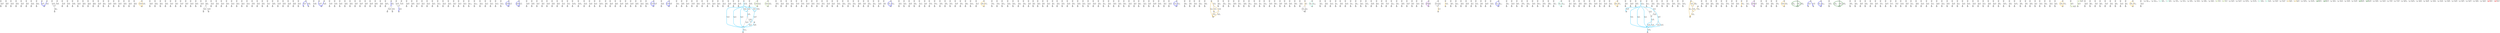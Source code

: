 digraph {
nodesep = 0.5;
node [shape = circle, label = "", height = 0.3];
"0" [style = "filled", fillcolor = "grey"];
"1" [style = "filled", fillcolor = "grey"];
"2" [style = "filled", fillcolor = "grey"];
"3" [style = "filled", fillcolor = "grey"];
"4" [style = "filled", fillcolor = "grey"];
"5" [style = "filled", fillcolor = "grey"];
"6" [style = "filled", fillcolor = "grey"];
"7" [style = "filled", fillcolor = "grey"];
"8" [style = "filled", fillcolor = "grey"];
"9" [style = "filled", fillcolor = "grey"];
"10" [style = "filled", fillcolor = "grey"];
"11" [style = "filled", fillcolor = "grey"];
"12" [style = "filled", fillcolor = "grey"];
"13" [style = "filled", fillcolor = "grey"];
"14" [style = "filled", fillcolor = "grey"];
"15" [style = "filled", fillcolor = "grey"];
"16" [style = "filled", fillcolor = "grey"];
"17" [style = "filled", fillcolor = "grey"];
"18" [style = "filled", fillcolor = "grey"];
"19" [style = "filled", fillcolor = "grey"];
"20" [style = "filled", fillcolor = "grey"];
"21" [style = "filled", fillcolor = "grey"];
"22" [style = "filled", fillcolor = "grey"];
"23" [style = "filled", fillcolor = "grey"];
"24" [style = "filled", fillcolor = "grey"];
"25" [style = "filled", fillcolor = "grey"];
"26" [style = "filled", fillcolor = "grey"];
"27" [style = "filled", fillcolor = "grey"];
"28" [style = "filled", fillcolor = "grey"];
"29" [style = "filled", fillcolor = "grey"];
"30" [style = "filled", fillcolor = "grey"];
"31" [style = "filled", fillcolor = "grey"];
"32" [style = "filled", fillcolor = "grey"];
"33" [style = "filled", fillcolor = "grey"];
"34" [style = "filled", fillcolor = "grey"];
"35" [style = "filled", fillcolor = "grey"];
"36" [style = "filled", fillcolor = "grey"];
"37" [style = "filled", fillcolor = "grey"];
"38" [style = "filled", fillcolor = "grey"];
"39" [style = "filled", fillcolor = "grey"];
"40" [style = "filled", fillcolor = "grey"];
"41" [style = "filled", fillcolor = "grey"];
"42" [style = "filled", fillcolor = "grey"];
"43" [style = "filled", fillcolor = "grey"];
"44" [style = "filled", fillcolor = "grey"];
"45" [style = "filled", fillcolor = "grey"];
"46" [style = "filled", fillcolor = "grey"];
"47" [style = "filled", fillcolor = "grey"];
"48" [style = "filled", fillcolor = "grey"];
"49" [style = "filled", fillcolor = "grey"];
"50" [style = "filled", fillcolor = "grey"];
"51" [style = "filled", fillcolor = "grey"];
"52" [style = "filled", fillcolor = "grey"];
"53" [style = "filled", fillcolor = "grey"];
"54" [style = "filled", fillcolor = "grey"];
"55" [style = "filled", fillcolor = "grey"];
"56" [style = "filled", fillcolor = "grey"];
"57" [style = "filled", fillcolor = "grey"];
"58" [style = "filled", fillcolor = "grey"];
"59" [style = "filled", fillcolor = "grey"];
"60" [style = "filled", fillcolor = "grey"];
"61" [style = "filled", fillcolor = "grey"];
"62" [style = "filled", fillcolor = "grey"];
"63" [style = "filled", fillcolor = "grey"];
"64" [style = "filled", fillcolor = "grey"];
"65" [style = "filled", fillcolor = "grey"];
"66" [style = "filled", fillcolor = "grey"];
"67" [style = "filled", fillcolor = "grey"];
"68" [style = "filled", fillcolor = "grey"];
"69" [style = "filled", fillcolor = "grey"];
"70" [style = "filled", fillcolor = "grey"];
"71" [style = "filled", fillcolor = "grey"];
"72" [style = "filled", fillcolor = "grey"];
"73" [style = "filled", fillcolor = "grey"];
"74" [style = "filled", fillcolor = "grey"];
"75" [style = "filled", fillcolor = "grey"];
"76" [style = "filled", fillcolor = "grey"];
"77" [style = "filled", fillcolor = "grey"];
"78" [style = "filled", fillcolor = "grey"];
"79" [style = "filled", fillcolor = "grey"];
"80" [style = "filled", fillcolor = "grey"];
"81" [style = "filled", fillcolor = "grey"];
"82" [style = "filled", fillcolor = "grey"];
"83" [style = "filled", fillcolor = "grey"];
"84" [style = "filled", fillcolor = "grey"];
"85" [style = "filled", fillcolor = "grey"];
"86" [style = "filled", fillcolor = "grey"];
"87" [style = "filled", fillcolor = "grey"];
"88" [style = "filled", fillcolor = "grey"];
"89" [style = "filled", fillcolor = "grey"];
"90" [style = "filled", fillcolor = "grey"];
"91" [style = "filled", fillcolor = "grey"];
"92" [style = "filled", fillcolor = "grey"];
"93" [style = "filled", fillcolor = "grey"];
"94" [style = "filled", fillcolor = "grey"];
"95" [style = "filled", fillcolor = "grey"];
"96" [style = "filled", fillcolor = "grey"];
"97" [style = "filled", fillcolor = "grey"];
"98" [style = "filled", fillcolor = "grey"];
"99" [style = "filled", fillcolor = "grey"];
"100" [style = "filled", fillcolor = "grey"];
"101" [style = "filled", fillcolor = "grey"];
"102" [style = "filled", fillcolor = "grey"];
"103" [style = "filled", fillcolor = "grey"];
"104" [style = "filled", fillcolor = "grey"];
"105" [style = "filled", fillcolor = "grey"];
"106" [style = "filled", fillcolor = "grey"];
"107" [style = "filled", fillcolor = "grey"];
"108" [style = "filled", fillcolor = "grey"];
"109" [style = "filled", fillcolor = "grey"];
"110" [style = "filled", fillcolor = "grey"];
"111" [style = "filled", fillcolor = "grey"];
"112" [style = "filled", fillcolor = "grey"];
"113" [style = "filled", fillcolor = "grey"];
"114" [style = "filled", fillcolor = "grey"];
"115" [style = "filled", fillcolor = "grey"];
"116" [style = "filled", fillcolor = "grey"];
"117" [style = "filled", fillcolor = "grey"];
"118" [style = "filled", fillcolor = "grey"];
"119" [style = "filled", fillcolor = "grey"];
"120" [style = "filled", fillcolor = "grey"];
"121" [style = "filled", fillcolor = "grey"];
"122" [style = "filled", fillcolor = "grey"];
"123" [style = "filled", fillcolor = "grey"];
"124" [style = "filled", fillcolor = "grey"];
"125" [style = "filled", fillcolor = "grey"];
"126" [style = "filled", fillcolor = "grey"];
"127" [style = "filled", fillcolor = "grey"];
"128" [style = "filled", fillcolor = "grey"];
"129" [style = "filled", fillcolor = "grey"];
"130" [style = "filled", fillcolor = "grey"];
"131" [style = "filled", fillcolor = "grey"];
"132" [style = "filled", fillcolor = "grey"];
"133" [style = "filled", fillcolor = "grey"];
"134" [style = "filled", fillcolor = "grey"];
"135" [style = "filled", fillcolor = "grey"];
"136" [style = "filled", fillcolor = "grey"];
"137" [style = "filled", fillcolor = "grey"];
"138" [style = "filled", fillcolor = "grey"];
"139" [style = "filled", fillcolor = "grey"];
"140" [style = "filled", fillcolor = "grey"];
"141" [style = "filled", fillcolor = "grey"];
"142" [style = "filled", fillcolor = "grey"];
"143" [style = "filled", fillcolor = "grey"];
"144" [style = "filled", fillcolor = "grey"];
"145" [style = "filled", fillcolor = "grey"];
"146" [style = "filled", fillcolor = "grey"];
"147" [style = "filled", fillcolor = "grey"];
"148" [style = "filled", fillcolor = "grey"];
"149" [style = "filled", fillcolor = "grey"];
"150" [style = "filled", fillcolor = "grey"];
"151" [style = "filled", fillcolor = "grey"];
"152" [style = "filled", fillcolor = "grey"];
"153" [style = "filled", fillcolor = "grey"];
"154" [style = "filled", fillcolor = "grey"];
"155" [style = "filled", fillcolor = "grey"];
"156" [style = "filled", fillcolor = "grey"];
"157" [style = "filled", fillcolor = "grey"];
"158" [style = "filled", fillcolor = "grey"];
"159" [style = "filled", fillcolor = "grey"];
"160" [style = "filled", fillcolor = "grey"];
"161" [style = "filled", fillcolor = "grey"];
"162" [style = "filled", fillcolor = "grey"];
"163" [style = "filled", fillcolor = "grey"];
"164" [style = "filled", fillcolor = "grey"];
"165" [style = "filled", fillcolor = "grey"];
"166" [style = "filled", fillcolor = "grey"];
"167" [style = "filled", fillcolor = "grey"];
"168" [style = "filled", fillcolor = "grey"];
"169" [style = "filled", fillcolor = "grey"];
"170" [style = "filled", fillcolor = "grey"];
"171" [style = "filled", fillcolor = "grey"];
"172" [style = "filled", fillcolor = "grey"];
"173" [style = "filled", fillcolor = "grey"];
"174" [style = "filled", fillcolor = "grey"];
"175" [style = "filled", fillcolor = "grey"];
"176" [style = "filled", fillcolor = "grey"];
"177" [style = "filled", fillcolor = "grey"];
"178" [style = "filled", fillcolor = "grey"];
"179" [style = "filled", fillcolor = "grey"];
"180" [style = "filled", fillcolor = "grey"];
"181" [style = "filled", fillcolor = "grey"];
"182" [style = "filled", fillcolor = "grey"];
"183" [style = "filled", fillcolor = "grey"];
"184" [style = "filled", fillcolor = "grey"];
"185" [style = "filled", fillcolor = "grey"];
"186" [style = "filled", fillcolor = "grey"];
"187" [style = "filled", fillcolor = "grey"];
"188" [style = "filled", fillcolor = "grey"];
"189" [style = "filled", fillcolor = "grey"];
"190" [style = "filled", fillcolor = "grey"];
"191" [style = "filled", fillcolor = "grey"];
"192" [style = "filled", fillcolor = "grey"];
"193" [style = "filled", fillcolor = "grey"];
"194" [style = "filled", fillcolor = "grey"];
"195" [style = "filled", fillcolor = "grey"];
"196" [style = "filled", fillcolor = "grey"];
"197" [style = "filled", fillcolor = "grey"];
"198" [style = "filled", fillcolor = "grey"];
"199" [style = "filled", fillcolor = "grey"];
"200" [style = "filled", fillcolor = "grey"];
"201" [style = "filled", fillcolor = "grey"];
"202" [style = "filled", fillcolor = "grey"];
"203" [style = "filled", fillcolor = "grey"];
"204" [style = "filled", fillcolor = "grey"];
"205" [style = "filled", fillcolor = "grey"];
"206" [style = "filled", fillcolor = "grey"];
"207" [style = "filled", fillcolor = "grey"];
"208" [style = "filled", fillcolor = "grey"];
"209" [style = "filled", fillcolor = "grey"];
"210" [style = "filled", fillcolor = "grey"];
"211" [style = "filled", fillcolor = "grey"];
"212" [style = "filled", fillcolor = "grey"];
"213" [style = "filled", fillcolor = "grey"];
"214" [style = "filled", fillcolor = "grey"];
"215" [style = "filled", fillcolor = "grey"];
"216" [style = "filled", fillcolor = "grey"];
"217" [style = "filled", fillcolor = "grey"];
"218" [style = "filled", fillcolor = "grey"];
"219" [style = "filled", fillcolor = "grey"];
"220" [style = "filled", fillcolor = "grey"];
"221" [style = "filled", fillcolor = "grey"];
"222" [style = "filled", fillcolor = "grey"];
"223" [style = "filled", fillcolor = "grey"];
"224" [style = "filled", fillcolor = "grey"];
"225" [style = "filled", fillcolor = "grey"];
"226" [style = "filled", fillcolor = "grey"];
"227" [style = "filled", fillcolor = "grey"];
"228" [style = "filled", fillcolor = "grey"];
"229" [style = "filled", fillcolor = "grey"];
"230" [style = "filled", fillcolor = "grey"];
"231" [style = "filled", fillcolor = "grey"];
"232" [style = "filled", fillcolor = "grey"];
"233" [style = "filled", fillcolor = "grey"];
"234" [style = "filled", fillcolor = "grey"];
"235" [style = "filled", fillcolor = "grey"];
"236" [style = "filled", fillcolor = "grey"];
"237" [style = "filled", fillcolor = "grey"];
"238" [style = "filled", fillcolor = "grey"];
"239" [style = "filled", fillcolor = "grey"];
"240" [style = "filled", fillcolor = "grey"];
"241" [style = "filled", fillcolor = "grey"];
"242" [style = "filled", fillcolor = "grey"];
"243" [style = "filled", fillcolor = "grey"];
"244" [style = "filled", fillcolor = "grey"];
"245" [style = "filled", fillcolor = "grey"];
"246" [style = "filled", fillcolor = "grey"];
"247" [style = "filled", fillcolor = "grey"];
"248" [style = "filled", fillcolor = "grey"];
"249" [style = "filled", fillcolor = "grey"];
"250" [style = "filled", fillcolor = "grey"];
"251" [style = "filled", fillcolor = "grey"];
"252" [style = "filled", fillcolor = "grey"];
"253" [style = "filled", fillcolor = "grey"];
"254" [style = "filled", fillcolor = "grey"];
"255" [style = "filled", fillcolor = "grey"];
"256" [style = "filled", fillcolor = "grey"];
"257" [style = "filled", fillcolor = "grey"];
"258" [style = "filled", fillcolor = "grey"];
"259" [style = "filled", fillcolor = "grey"];
"260" [style = "filled", fillcolor = "grey"];
"261" [style = "filled", fillcolor = "grey"];
"262" [style = "filled", fillcolor = "grey"];
"263" [style = "filled", fillcolor = "grey"];
"264" [style = "filled", fillcolor = "grey"];
"265" [style = "filled", fillcolor = "grey"];
"266" [style = "filled", fillcolor = "grey"];
"267" [style = "filled", fillcolor = "grey"];
"268" [style = "filled", fillcolor = "grey"];
"269" [style = "filled", fillcolor = "grey"];
"270" [style = "filled", fillcolor = "grey"];
"271" [style = "filled", fillcolor = "grey"];
"272" [style = "filled", fillcolor = "grey"];
"273" [style = "filled", fillcolor = "grey"];
"274" [style = "filled", fillcolor = "grey"];
"275" [style = "filled", fillcolor = "grey"];
"276" [style = "filled", fillcolor = "grey"];
"277" [style = "filled", fillcolor = "grey"];
"278" [style = "filled", fillcolor = "grey"];
"279" [style = "filled", fillcolor = "grey"];
"280" [style = "filled", fillcolor = "grey"];
"281" [style = "filled", fillcolor = "grey"];
"282" [style = "filled", fillcolor = "grey"];
"283" [style = "filled", fillcolor = "grey"];
"284" [style = "filled", fillcolor = "grey"];
"285" [style = "filled", fillcolor = "grey"];
"286" [style = "filled", fillcolor = "grey"];
"287" [style = "filled", fillcolor = "grey"];
"288" [style = "filled", fillcolor = "grey"];
"289" [style = "filled", fillcolor = "grey"];
"290" [style = "filled", fillcolor = "grey"];
"291" [style = "filled", fillcolor = "grey"];
"292" [style = "filled", fillcolor = "grey"];
"293" [style = "filled", fillcolor = "grey"];
"294" [style = "filled", fillcolor = "grey"];
"295" [style = "filled", fillcolor = "grey"];
"296" [style = "filled", fillcolor = "grey"];
"297" [style = "filled", fillcolor = "grey"];
"298" [style = "filled", fillcolor = "grey"];
"299" [style = "filled", fillcolor = "grey"];
"300" [style = "filled", fillcolor = "grey"];
"301" [style = "filled", fillcolor = "grey"];
"302" [style = "filled", fillcolor = "grey"];
"303" [style = "filled", fillcolor = "grey"];
"304" [style = "filled", fillcolor = "grey"];
"305" [style = "filled", fillcolor = "grey"];
"306" [style = "filled", fillcolor = "grey"];
"307" [style = "filled", fillcolor = "grey"];
"308" [style = "filled", fillcolor = "grey"];
"309" [style = "filled", fillcolor = "grey"];
"310" [style = "filled", fillcolor = "grey"];
"311" [style = "filled", fillcolor = "grey"];
"312" [style = "filled", fillcolor = "grey"];
"313" [style = "filled", fillcolor = "grey"];
"314" [style = "filled", fillcolor = "grey"];
"315" [style = "filled", fillcolor = "grey"];
"316" [style = "filled", fillcolor = "grey"];
"317" [style = "filled", fillcolor = "grey"];
"318" [style = "filled", fillcolor = "grey"];
"319" [style = "filled", fillcolor = "grey"];
"320" [style = "filled", fillcolor = "grey"];
"321" [style = "filled", fillcolor = "grey"];
"322" [style = "filled", fillcolor = "grey"];
"323" [style = "filled", fillcolor = "grey"];
"324" [style = "filled", fillcolor = "grey"];
"325" [style = "filled", fillcolor = "grey"];
"326" [style = "filled", fillcolor = "grey"];
"327" [style = "filled", fillcolor = "grey"];
"328" [style = "filled", fillcolor = "grey"];
"329" [style = "filled", fillcolor = "grey"];
"330" [style = "filled", fillcolor = "grey"];
"331" [style = "filled", fillcolor = "grey"];
"332" [style = "filled", fillcolor = "grey"];
"333" [style = "filled", fillcolor = "grey"];
"334" [style = "filled", fillcolor = "grey"];
"335" [style = "filled", fillcolor = "grey"];
"336" [style = "filled", fillcolor = "grey"];
"337" [style = "filled", fillcolor = "grey"];
"338" [style = "filled", fillcolor = "grey"];
"339" [style = "filled", fillcolor = "grey"];
"340" [style = "filled", fillcolor = "grey"];
"341" [style = "filled", fillcolor = "grey"];
"342" [style = "filled", fillcolor = "grey"];
"343" [style = "filled", fillcolor = "grey"];
"344" [style = "filled", fillcolor = "grey"];
"345" [style = "filled", fillcolor = "grey"];
"346" [style = "filled", fillcolor = "grey"];
"347" [style = "filled", fillcolor = "grey"];
"348" [style = "filled", fillcolor = "grey"];
"349" [style = "filled", fillcolor = "grey"];
"350" [style = "filled", fillcolor = "grey"];
"351" [style = "filled", fillcolor = "grey"];
"352" [style = "filled", fillcolor = "grey"];
"353" [style = "filled", fillcolor = "grey"];
"354" [style = "filled", fillcolor = "grey"];
"355" [style = "filled", fillcolor = "grey"];
"356" [style = "filled", fillcolor = "grey"];
"357" [style = "filled", fillcolor = "grey"];
"358" [style = "filled", fillcolor = "grey"];
"359" [style = "filled", fillcolor = "grey"];
"360" [style = "filled", fillcolor = "grey"];
"361" [style = "filled", fillcolor = "grey"];
"362" [style = "filled", fillcolor = "grey"];
"363" [style = "filled", fillcolor = "grey"];
"364" [style = "filled", fillcolor = "grey"];
"365" [style = "filled", fillcolor = "grey"];
"366" [style = "filled", fillcolor = "grey"];
"367" [style = "filled", fillcolor = "grey"];
"368" [style = "filled", fillcolor = "grey"];
"369" [style = "filled", fillcolor = "grey"];
"370" [style = "filled", fillcolor = "grey"];
"371" [style = "filled", fillcolor = "grey"];
"372" [style = "filled", fillcolor = "grey"];
"373" [style = "filled", fillcolor = "grey"];
"374" [style = "filled", fillcolor = "grey"];
"375" [style = "filled", fillcolor = "grey"];
"376" [style = "filled", fillcolor = "grey"];
"377" [style = "filled", fillcolor = "grey"];
"378" [style = "filled", fillcolor = "grey"];
"379" [style = "filled", fillcolor = "grey"];
"380" [style = "filled", fillcolor = "grey"];
"381" [style = "filled", fillcolor = "grey"];
"382" [style = "filled", fillcolor = "grey"];
"383" [style = "filled", fillcolor = "grey"];
"384" [style = "filled", fillcolor = "grey"];
"385" [style = "filled", fillcolor = "grey"];
"386" [style = "filled", fillcolor = "grey"];
"387" [style = "filled", fillcolor = "grey"];
"388" [style = "filled", fillcolor = "grey"];
"389" [style = "filled", fillcolor = "grey"];
"390" [style = "filled", fillcolor = "grey"];
"391" [style = "filled", fillcolor = "grey"];
"392" [style = "filled", fillcolor = "grey"];
"393" [style = "filled", fillcolor = "grey"];
"394" [style = "filled", fillcolor = "grey"];
"395" [style = "filled", fillcolor = "grey"];
"396" [style = "filled", fillcolor = "grey"];
"397" [style = "filled", fillcolor = "grey"];
"398" [style = "filled", fillcolor = "grey"];
"399" [style = "filled", fillcolor = "grey"];
"400" [style = "filled", fillcolor = "grey"];
"401" [style = "filled", fillcolor = "grey"];
"402" [style = "filled", fillcolor = "grey"];
"403" [style = "filled", fillcolor = "grey"];
"404" [style = "filled", fillcolor = "grey"];
"405" [style = "filled", fillcolor = "grey"];
"406" [style = "filled", fillcolor = "grey"];
"407" [style = "filled", fillcolor = "grey"];
"408" [style = "filled", fillcolor = "grey"];
"409" [style = "filled", fillcolor = "grey"];
"410" [style = "filled", fillcolor = "grey"];
"411" [style = "filled", fillcolor = "grey"];
"412" [style = "filled", fillcolor = "grey"];
"413" [style = "filled", fillcolor = "grey"];
"414" [style = "filled", fillcolor = "grey"];
"415" [style = "filled", fillcolor = "grey"];
"416" [style = "filled", fillcolor = "grey"];
"417" [style = "filled", fillcolor = "grey"];
"418" [style = "filled", fillcolor = "grey"];
"419" [style = "filled", fillcolor = "grey"];
"420" [style = "filled", fillcolor = "grey"];
"421" [style = "filled", fillcolor = "grey"];
"422" [style = "filled", fillcolor = "grey"];
"423" [style = "filled", fillcolor = "grey"];
"424" [style = "filled", fillcolor = "grey"];
"425" [style = "filled", fillcolor = "grey"];
"426" [style = "filled", fillcolor = "grey"];
"427" [style = "filled", fillcolor = "grey"];
"428" [style = "filled", fillcolor = "grey"];
"429" [style = "filled", fillcolor = "grey"];
"430" [style = "filled", fillcolor = "grey"];
"431" [style = "filled", fillcolor = "grey"];
"432" [style = "filled", fillcolor = "grey"];
"433" [style = "filled", fillcolor = "grey"];
"434" [style = "filled", fillcolor = "grey"];
"435" [style = "filled", fillcolor = "grey"];
"436" [style = "filled", fillcolor = "grey"];
"437" [style = "filled", fillcolor = "grey"];
"438" [style = "filled", fillcolor = "grey"];
"439" [style = "filled", fillcolor = "grey"];
"440" [style = "filled", fillcolor = "grey"];
"441" [style = "filled", fillcolor = "grey"];
"442" [style = "filled", fillcolor = "grey"];
"443" [style = "filled", fillcolor = "grey"];
"444" [style = "filled", fillcolor = "grey"];
"445" [style = "filled", fillcolor = "grey"];
"446" [style = "filled", fillcolor = "grey"];
"447" [style = "filled", fillcolor = "grey"];
"448" [style = "filled", fillcolor = "grey"];
"449" [style = "filled", fillcolor = "grey"];
"450" [style = "filled", fillcolor = "grey"];
"451" [style = "filled", fillcolor = "grey"];
"452" [style = "filled", fillcolor = "grey"];
"453" [style = "filled", fillcolor = "grey"];
"454" [style = "filled", fillcolor = "grey"];
"455" [style = "filled", fillcolor = "grey"];
"456" [style = "filled", fillcolor = "grey"];
"457" [style = "filled", fillcolor = "grey"];
"458" [style = "filled", fillcolor = "grey"];
"459" [style = "filled", fillcolor = "grey"];
"460" [style = "filled", fillcolor = "grey"];
"461" [style = "filled", fillcolor = "grey"];
"462" [style = "filled", fillcolor = "grey"];
"463" [style = "filled", fillcolor = "grey"];
"464" [style = "filled", fillcolor = "grey"];
"465" [style = "filled", fillcolor = "grey"];
"466" [style = "filled", fillcolor = "grey"];
"467" [style = "filled", fillcolor = "grey"];
"468" [style = "filled", fillcolor = "grey"];
"469" [style = "filled", fillcolor = "grey"];
"470" [style = "filled", fillcolor = "grey"];
"471" [style = "filled", fillcolor = "grey"];
"472" [style = "filled", fillcolor = "grey"];
"473" [style = "filled", fillcolor = "grey"];
"474" [style = "filled", fillcolor = "grey"];
"475" [style = "filled", fillcolor = "grey"];
"476" [style = "filled", fillcolor = "grey"];
"477" [style = "filled", fillcolor = "grey"];
"478" [style = "filled", fillcolor = "grey"];
"479" [style = "filled", fillcolor = "grey"];
"480" [style = "filled", fillcolor = "grey"];
"481" [style = "filled", fillcolor = "grey"];
"482" [style = "filled", fillcolor = "grey"];
"483" [style = "filled", fillcolor = "grey"];
"484" [style = "filled", fillcolor = "grey"];
"485" [style = "filled", fillcolor = "grey"];
"486" [style = "filled", fillcolor = "grey"];
"487" [style = "filled", fillcolor = "grey"];
"488" [style = "filled", fillcolor = "grey"];
"489" [style = "filled", fillcolor = "grey"];
"490" [style = "filled", fillcolor = "grey"];
"491" [style = "filled", fillcolor = "grey"];
"492" [style = "filled", fillcolor = "grey"];
"493" [style = "filled", fillcolor = "grey"];
"494" [style = "filled", fillcolor = "grey"];
"495" [style = "filled", fillcolor = "grey"];
"496" [style = "filled", fillcolor = "grey"];
"497" [style = "filled", fillcolor = "grey"];
"498" [style = "filled", fillcolor = "grey"];
"499" [style = "filled", fillcolor = "grey"];
"500" [style = "filled", fillcolor = "grey"];
"501" [style = "filled", fillcolor = "grey"];
"502" [style = "filled", fillcolor = "grey"];
"503" [style = "filled", fillcolor = "grey"];
"504" [style = "filled", fillcolor = "grey"];
"505" [style = "filled", fillcolor = "grey"];
"506" [style = "filled", fillcolor = "grey"];
"507" [style = "filled", fillcolor = "grey"];
"508" [style = "filled", fillcolor = "grey"];
"509" [style = "filled", fillcolor = "grey"];
"510" [style = "filled", fillcolor = "grey"];
"511" [style = "filled", fillcolor = "grey"];
"512" [style = "filled", fillcolor = "grey"];
"513" [style = "filled", fillcolor = "grey"];
"514" [style = "filled", fillcolor = "grey"];
"515" [style = "filled", fillcolor = "grey"];
"516" [style = "filled", fillcolor = "grey"];
"517" [style = "filled", fillcolor = "grey"];
"518" [style = "filled", fillcolor = "grey"];
"519" [style = "filled", fillcolor = "grey"];
"520" [style = "filled", fillcolor = "grey"];
"521" [style = "filled", fillcolor = "grey"];
"522" [style = "filled", fillcolor = "grey"];
"523" [style = "filled", fillcolor = "grey"];
"524" [style = "filled", fillcolor = "grey"];
"525" [style = "filled", fillcolor = "grey"];
"526" [style = "filled", fillcolor = "grey"];
"527" [style = "filled", fillcolor = "grey"];
"528" [style = "filled", fillcolor = "grey"];
"529" [style = "filled", fillcolor = "grey"];
"530" [style = "filled", fillcolor = "grey"];
"531" [style = "filled", fillcolor = "grey"];
"532" [style = "filled", fillcolor = "grey"];
"533" [style = "filled", fillcolor = "grey"];
"534" [style = "filled", fillcolor = "grey"];
"535" [style = "filled", fillcolor = "grey"];
"536" [style = "filled", fillcolor = "grey"];
"537" [style = "filled", fillcolor = "grey"];
"538" [style = "filled", fillcolor = "grey"];
"539" [style = "filled", fillcolor = "grey"];
"540" [style = "filled", fillcolor = "grey"];
"541" [style = "filled", fillcolor = "grey"];
"542" [style = "filled", fillcolor = "grey"];
"543" [style = "filled", fillcolor = "grey"];
"544" [style = "filled", fillcolor = "grey"];
"545" [style = "filled", fillcolor = "grey"];
"546" [style = "filled", fillcolor = "grey"];
"547" [style = "filled", fillcolor = "grey"];
"548" [style = "filled", fillcolor = "grey"];
"549" [style = "filled", fillcolor = "grey"];
"550" [style = "filled", fillcolor = "grey"];
"551" [style = "filled", fillcolor = "grey"];
"552" [style = "filled", fillcolor = "grey"];
"553" [style = "filled", fillcolor = "grey"];
"554" [style = "filled", fillcolor = "grey"];
"555" [style = "filled", fillcolor = "grey"];
"556" [style = "filled", fillcolor = "grey"];
"557" [style = "filled", fillcolor = "grey"];
"558" [style = "filled", fillcolor = "grey"];
"559" [style = "filled", fillcolor = "grey"];
"560" [style = "filled", fillcolor = "grey"];
"561" [style = "filled", fillcolor = "grey"];
"562" [style = "filled", fillcolor = "grey"];
"563" [style = "filled", fillcolor = "grey"];
"564" [style = "filled", fillcolor = "grey"];
"565" [style = "filled", fillcolor = "grey"];
"566" [style = "filled", fillcolor = "grey"];
"567" [style = "filled", fillcolor = "grey"];
"568" [style = "filled", fillcolor = "grey"];
"569" [style = "filled", fillcolor = "grey"];
"570" [style = "filled", fillcolor = "grey"];
"571" [style = "filled", fillcolor = "grey"];
"572" [style = "filled", fillcolor = "grey"];
"573" [style = "filled", fillcolor = "grey"];
"574" [style = "filled", fillcolor = "grey"];
"575" [style = "filled", fillcolor = "grey"];
"576" [style = "filled", fillcolor = "grey"];
"577" [style = "filled", fillcolor = "grey"];
"578" [style = "filled", fillcolor = "grey"];
"579" [style = "filled", fillcolor = "grey"];
"580" [style = "filled", fillcolor = "grey"];
"581" [style = "filled", fillcolor = "grey"];
"582" [style = "filled", fillcolor = "grey"];
"583" [style = "filled", fillcolor = "grey"];
"584" [style = "filled", fillcolor = "grey"];
"585" [style = "filled", fillcolor = "grey"];
"586" [style = "filled", fillcolor = "grey"];
"587" [style = "filled", fillcolor = "grey"];
"588" [style = "filled", fillcolor = "grey"];
"589" [style = "filled", fillcolor = "grey"];
"590" [style = "filled", fillcolor = "grey"];
"591" [style = "filled", fillcolor = "grey"];
"592" [style = "filled", fillcolor = "grey"];
"593" [style = "filled", fillcolor = "grey"];
"594" [style = "filled", fillcolor = "grey"];
"595" [style = "filled", fillcolor = "grey"];
"596" [style = "filled", fillcolor = "grey"];
"597" [style = "filled", fillcolor = "grey"];
"598" [style = "filled", fillcolor = "grey"];
"599" [style = "filled", fillcolor = "grey"];
"600" [style = "filled", fillcolor = "grey"];
"601" [style = "filled", fillcolor = "grey"];
"602" [style = "filled", fillcolor = "grey"];
"603" [style = "filled", fillcolor = "grey"];
"604" [style = "filled", fillcolor = "grey"];
"605" [style = "filled", fillcolor = "grey"];
"606" [style = "filled", fillcolor = "grey"];
"607" [style = "filled", fillcolor = "grey"];
"608" [style = "filled", fillcolor = "grey"];
"609" [style = "filled", fillcolor = "grey"];
"610" [style = "filled", fillcolor = "grey"];
"611" [style = "filled", fillcolor = "grey"];
"612" [style = "filled", fillcolor = "grey"];
"613" [style = "filled", fillcolor = "grey"];
"614" [style = "filled", fillcolor = "grey"];
"615" [style = "filled", fillcolor = "grey"];
"616" [style = "filled", fillcolor = "grey"];
"617" [style = "filled", fillcolor = "grey"];
"618" [style = "filled", fillcolor = "grey"];
"619" [style = "filled", fillcolor = "grey"];
"620" [style = "filled", fillcolor = "grey"];
"621" [style = "filled", fillcolor = "grey"];
"622" [style = "filled", fillcolor = "grey"];
"623" [style = "filled", fillcolor = "grey"];
"624" [style = "filled", fillcolor = "grey"];
"625" [style = "filled", fillcolor = "grey"];
"626" [style = "filled", fillcolor = "grey"];
"627" [style = "filled", fillcolor = "grey"];
"628" [style = "filled", fillcolor = "grey"];
"629" [style = "filled", fillcolor = "grey"];
"630" [style = "filled", fillcolor = "grey"];
"631" [style = "filled", fillcolor = "grey"];
"632" [style = "filled", fillcolor = "grey"];
"633" [style = "filled", fillcolor = "grey"];
"634" [style = "filled", fillcolor = "grey"];
"635" [style = "filled", fillcolor = "grey"];
"636" [style = "filled", fillcolor = "grey"];
"637" [style = "filled", fillcolor = "grey"];
"638" [style = "filled", fillcolor = "grey"];
"639" [style = "filled", fillcolor = "grey"];
"640" [style = "filled", fillcolor = "grey"];
"641" [style = "filled", fillcolor = "grey"];
"642" [style = "filled", fillcolor = "grey"];
"643" [style = "filled", fillcolor = "grey"];
"644" [style = "filled", fillcolor = "grey"];
"645" [style = "filled", fillcolor = "grey"];
"646" [style = "filled", fillcolor = "grey"];
"647" [style = "filled", fillcolor = "grey"];
"648" [style = "filled", fillcolor = "grey"];
"649" [style = "filled", fillcolor = "grey"];
"650" [style = "filled", fillcolor = "grey"];
"651" [style = "filled", fillcolor = "grey"];
"652" [style = "filled", fillcolor = "grey"];
"653" [style = "filled", fillcolor = "grey"];
"654" [style = "filled", fillcolor = "grey"];
"655" [style = "filled", fillcolor = "grey"];
"656" [style = "filled", fillcolor = "grey"];
"657" [style = "filled", fillcolor = "grey"];
"658" [style = "filled", fillcolor = "grey"];
"659" [style = "filled", fillcolor = "grey"];
"660" [style = "filled", fillcolor = "grey"];
"661" [style = "filled", fillcolor = "grey"];
"662" [style = "filled", fillcolor = "grey"];
"663" [style = "filled", fillcolor = "grey"];
"664" [style = "filled", fillcolor = "grey"];
"665" [style = "filled", fillcolor = "grey"];
"666" [style = "filled", fillcolor = "grey"];
"667" [style = "filled", fillcolor = "grey"];
"668" [style = "filled", fillcolor = "grey"];
"669" [style = "filled", fillcolor = "grey"];
"670" [style = "filled", fillcolor = "grey"];
"671" [style = "filled", fillcolor = "grey"];
"672" [style = "filled", fillcolor = "grey"];
"673" [style = "filled", fillcolor = "grey"];
"674" [style = "filled", fillcolor = "grey"];
"675" [style = "filled", fillcolor = "grey"];
"676" [style = "filled", fillcolor = "grey"];
"677" [style = "filled", fillcolor = "grey"];
"678" [style = "filled", fillcolor = "grey"];
"679" [style = "filled", fillcolor = "grey"];
"680" [style = "filled", fillcolor = "grey"];
"681" [style = "filled", fillcolor = "grey"];
"682" [style = "filled", fillcolor = "grey"];
"683" [style = "filled", fillcolor = "grey"];
"684" [style = "filled", fillcolor = "grey"];
"685" [style = "filled", fillcolor = "grey"];
"686" [style = "filled", fillcolor = "grey"];
"687" [style = "filled", fillcolor = "grey"];
"688" [style = "filled", fillcolor = "grey"];
"689" [style = "filled", fillcolor = "grey"];
"690" [style = "filled", fillcolor = "grey"];
"691" [style = "filled", fillcolor = "grey"];
"692" [style = "filled", fillcolor = "grey"];
"693" [style = "filled", fillcolor = "grey"];
"694" [style = "filled", fillcolor = "grey"];
"695" [style = "filled", fillcolor = "grey"];
"696" [style = "filled", fillcolor = "grey"];
"697" [style = "filled", fillcolor = "grey"];
"698" [style = "filled", fillcolor = "grey"];
"699" [style = "filled", fillcolor = "grey"];
"700" [style = "filled", fillcolor = "grey"];
"701" [style = "filled", fillcolor = "grey"];
"702" [style = "filled", fillcolor = "grey"];
"703" [style = "filled", fillcolor = "grey"];
"704" [style = "filled", fillcolor = "grey"];
"705" [style = "filled", fillcolor = "grey"];
"706" [style = "filled", fillcolor = "grey"];
"707" [style = "filled", fillcolor = "grey"];
"708" [style = "filled", fillcolor = "grey"];
"709" [style = "filled", fillcolor = "grey"];
"710" [style = "filled", fillcolor = "grey"];
"711" [style = "filled", fillcolor = "grey"];
"712" [style = "filled", fillcolor = "grey"];
"713" [style = "filled", fillcolor = "grey"];
"714" [style = "filled", fillcolor = "grey"];
"715" [style = "filled", fillcolor = "grey"];
"716" [style = "filled", fillcolor = "grey"];
"717" [style = "filled", fillcolor = "grey"];
"718" [style = "filled", fillcolor = "grey"];
"719" [style = "filled", fillcolor = "grey"];
"720" [style = "filled", fillcolor = "grey"];
"721" [style = "filled", fillcolor = "grey"];
"722" [style = "filled", fillcolor = "grey"];
"723" [style = "filled", fillcolor = "grey"];
"724" [style = "filled", fillcolor = "grey"];
"725" [style = "filled", fillcolor = "grey"];
"726" [style = "filled", fillcolor = "grey"];
"727" [style = "filled", fillcolor = "grey"];
"728" [style = "filled", fillcolor = "grey"];
"729" [style = "filled", fillcolor = "grey"];
"730" [style = "filled", fillcolor = "grey"];
"731" [style = "filled", fillcolor = "grey"];
"732" [style = "filled", fillcolor = "grey"];
"733" [style = "filled", fillcolor = "grey"];
"734" [style = "filled", fillcolor = "grey"];
"735" [style = "filled", fillcolor = "grey"];
"736" [style = "filled", fillcolor = "grey"];
"737" [style = "filled", fillcolor = "grey"];
"738" [style = "filled", fillcolor = "grey"];
"739" [style = "filled", fillcolor = "grey"];
"740" [style = "filled", fillcolor = "grey"];
"741" [style = "filled", fillcolor = "grey"];
"742" [style = "filled", fillcolor = "grey"];
"743" [style = "filled", fillcolor = "grey"];
"744" [style = "filled", fillcolor = "grey"];
"745" [style = "filled", fillcolor = "grey"];
"746" [style = "filled", fillcolor = "grey"];
"747" [style = "filled", fillcolor = "grey"];
"748" [style = "filled", fillcolor = "grey"];
"749" [style = "filled", fillcolor = "grey"];
"750" [style = "filled", fillcolor = "grey"];
"751" [style = "filled", fillcolor = "grey"];
"752" [style = "filled", fillcolor = "grey"];
"753" [style = "filled", fillcolor = "grey"];
"754" [style = "filled", fillcolor = "grey"];
"755" [style = "filled", fillcolor = "grey"];
"756" [style = "filled", fillcolor = "grey"];
"757" [style = "filled", fillcolor = "grey"];
"758" [style = "filled", fillcolor = "grey"];
"759" [style = "filled", fillcolor = "grey"];
"760" [style = "filled", fillcolor = "grey"];
"761" [style = "filled", fillcolor = "grey"];
"762" [style = "filled", fillcolor = "grey"];
"763" [style = "filled", fillcolor = "grey"];
"764" [style = "filled", fillcolor = "grey"];
"765" [style = "filled", fillcolor = "grey"];
"766" [style = "filled", fillcolor = "grey"];
"767" [style = "filled", fillcolor = "grey"];
"768" [style = "filled", fillcolor = "grey"];
"769" [style = "filled", fillcolor = "grey"];
"770" [style = "filled", fillcolor = "grey"];
"771" [style = "filled", fillcolor = "grey"];
"772" [style = "filled", fillcolor = "grey"];
"773" [style = "filled", fillcolor = "grey"];
"774" [style = "filled", fillcolor = "grey"];
"775" [style = "filled", fillcolor = "grey"];
"776" [style = "filled", fillcolor = "grey"];
"777" [style = "filled", fillcolor = "grey"];
"406" -> "374" [label = "id 1\l5k 3x", color = "black"] ;
"724" -> "341" [label = "id -1\l5k 3x", color = "black"] ;
"712" -> "287" [label = "id 2\l15k 1x", color = "black"] ;
"395" -> "380" [label = "id -2\l15k 1x", color = "black"] ;
"778" -> "778" [label = "id 3\l36k 10x", color = "black"] ;
"779" -> "779" [label = "id -3\l36k 10x", color = "black"] ;
"581" -> "729" [label = "id -4\l1.8k 8x", color = "blue" , penwidth = 3] ;
"428" -> "439" [label = "id 4\l1.8k 8x", color = "blue" , penwidth = 3] ;
"581" -> "729" [label = "id -5\l2.9k 2x", color = "blue" , penwidth = 3] ;
"428" -> "439" [label = "id 5\l2.9k 2x", color = "blue" , penwidth = 3] ;
"698" -> "461" [label = "id 6\l1.6k 2x", color = "aquamarine1" , penwidth = 3] ;
"364" -> "369" [label = "id -6\l1.6k 2x", color = "aquamarine1" , penwidth = 3] ;
"698" -> "461" [label = "id 7\l2.8k 8x", color = "aquamarine1" , penwidth = 3] ;
"364" -> "369" [label = "id -7\l2.8k 8x", color = "aquamarine1" , penwidth = 3] ;
"339" -> "381" [label = "id 8\l2.3k 5x", color = "black"] ;
"342" -> "446" [label = "id -8\l2.3k 5x", color = "black"] ;
"468" -> "383" [label = "id 9\l35k 5x", color = "black"] ;
"222" -> "384" [label = "id -9\l35k 5x", color = "black"] ;
"217" -> "435" [label = "id 10\l11k 6x", color = "black"] ;
"673" -> "507" [label = "id -10\l11k 6x", color = "black"] ;
"332" -> "429" [label = "id 11\l24k 3x", color = "black"] ;
"419" -> "678" [label = "id -11\l24k 3x", color = "black"] ;
"326" -> "324" [label = "id 12\l36k 5x", color = "black"] ;
"385" -> "417" [label = "id -12\l36k 5x", color = "black"] ;
"23" -> "460" [label = "id 13\l56k 5x", color = "black"] ;
"362" -> "205" [label = "id -13\l56k 5x", color = "black"] ;
"316" -> "481" [label = "id 14\l4.4k 5x", color = "black"] ;
"484" -> "487" [label = "id -14\l4.4k 5x", color = "black"] ;
"360" -> "780" [label = "id 15\l5k 7x", color = "goldenrod" , penwidth = 3] ;
"781" -> "407" [label = "id -15\l5k 7x", color = "goldenrod" , penwidth = 3] ;
"780" -> "492" [label = "id 16\l3.7k 3x", color = "black"] ;
"500" -> "781" [label = "id -16\l3.7k 3x", color = "black"] ;
"780" -> "492" [label = "id 17\l8k 3x", color = "black"] ;
"500" -> "781" [label = "id -17\l8k 3x", color = "black"] ;
"437" -> "258" [label = "id 18\l3.8k 3x", color = "black"] ;
"508" -> "511" [label = "id -18\l3.8k 3x", color = "black"] ;
"525" -> "782" [label = "id -19\l21k 2x", color = "goldenrod" , penwidth = 3] ;
"783" -> "519" [label = "id 19\l21k 2x", color = "goldenrod" , penwidth = 3] ;
"530" -> "533" [label = "id 20\l84k 5x", color = "black"] ;
"465" -> "534" [label = "id -20\l84k 5x", color = "black"] ;
"449" -> "127" [label = "id 21\l16k 10x", color = "black"] ;
"128" -> "547" [label = "id -21\l16k 10x", color = "black"] ;
"512" -> "336" [label = "id 22\l11k 3x", color = "black"] ;
"443" -> "424" [label = "id -22\l11k 3x", color = "black"] ;
"490" -> "300" [label = "id 23\l38k 3x", color = "black"] ;
"391" -> "414" [label = "id -23\l38k 3x", color = "black"] ;
"540" -> "445" [label = "id 24\l4.8k 3x", color = "black"] ;
"378" -> "340" [label = "id -24\l4.8k 3x", color = "black"] ;
"404" -> "522" [label = "id 25\l9k 3x", color = "black"] ;
"758" -> "703" [label = "id -25\l9k 3x", color = "black"] ;
"761" -> "764" [label = "id 26\l40k 5x", color = "black"] ;
"767" -> "707" [label = "id -26\l40k 5x", color = "black"] ;
"769" -> "775" [label = "id 27\l9k 4x", color = "black"] ;
"476" -> "549" [label = "id -27\l9k 4x", color = "black"] ;
"553" -> "471" [label = "id 28\l35k 5x", color = "black"] ;
"366" -> "351" [label = "id -28\l35k 5x", color = "black"] ;
"558" -> "560" [label = "id 29\l2.5k 5x", color = "darkgoldenrod1" , penwidth = 3] ;
"562" -> "408" [label = "id -29\l2.5k 5x", color = "darkgoldenrod1" , penwidth = 3] ;
"784" -> "784" [label = "id 30\l35k 2x", color = "aquamarine1" , penwidth = 3] ;
"785" -> "785" [label = "id -30\l35k 2x", color = "aquamarine1" , penwidth = 3] ;
"786" -> "786" [label = "id 31\l37k 3x", color = "black"] ;
"787" -> "787" [label = "id -31\l37k 3x", color = "black"] ;
"433" -> "451" [label = "id 32\l14k 3x", color = "black"] ;
"505" -> "509" [label = "id -32\l14k 3x", color = "black"] ;
"399" -> "440" [label = "id 33\l14k 3x", color = "black"] ;
"330" -> "229" [label = "id -33\l14k 3x", color = "black"] ;
"294" -> "293" [label = "id 34\l15k 3x", color = "black"] ;
"321" -> "291" [label = "id -34\l15k 3x", color = "black"] ;
"416" -> "286" [label = "id 35\l41k 3x", color = "black"] ;
"459" -> "282" [label = "id -35\l41k 3x", color = "black"] ;
"368" -> "279" [label = "id 36\l21k 3x", color = "black"] ;
"480" -> "276" [label = "id -36\l21k 3x", color = "black"] ;
"335" -> "273" [label = "id 37\l6k 3x", color = "black"] ;
"423" -> "552" [label = "id -37\l6k 3x", color = "black"] ;
"393" -> "475" [label = "id 38\l5k 3x", color = "black"] ;
"303" -> "348" [label = "id -38\l5k 3x", color = "black"] ;
"270" -> "269" [label = "id 39\l8k 5x", color = "black"] ;
"488" -> "299" [label = "id -39\l8k 5x", color = "black"] ;
"379" -> "267" [label = "id 40\l5k 4x", color = "black"] ;
"265" -> "483" [label = "id -40\l5k 4x", color = "black"] ;
"263" -> "359" [label = "id 41\l15k 4x", color = "black"] ;
"261" -> "260" [label = "id -41\l15k 4x", color = "black"] ;
"377" -> "254" [label = "id 42\l13k 10x", color = "black"] ;
"535" -> "517" [label = "id -42\l13k 10x", color = "black"] ;
"252" -> "256" [label = "id 43\l17k 8x", color = "black"] ;
"587" -> "253" [label = "id -43\l17k 8x", color = "black"] ;
"686" -> "448" [label = "id 44\l13k 10x", color = "black"] ;
"249" -> "306" [label = "id -44\l13k 10x", color = "black"] ;
"413" -> "715" [label = "id 45\l18k 7x", color = "black"] ;
"657" -> "496" [label = "id -45\l18k 7x", color = "black"] ;
"665" -> "246" [label = "id 46\l19k 9x", color = "black"] ;
"646" -> "338" [label = "id -46\l19k 9x", color = "black"] ;
"671" -> "528" [label = "id 47\l9k 3x", color = "black"] ;
"748" -> "463" [label = "id -47\l9k 3x", color = "black"] ;
"390" -> "236" [label = "id 48\l2.7k 3x", color = "black"] ;
"314" -> "234" [label = "id -48\l2.7k 3x", color = "black"] ;
"541" -> "425" [label = "id 49\l6k 3x", color = "black"] ;
"361" -> "233" [label = "id -49\l6k 3x", color = "black"] ;
"788" -> "788" [label = "id 50\l35k 3x", color = "black"] ;
"789" -> "789" [label = "id -50\l35k 3x", color = "black"] ;
"227" -> "225" [label = "id 51\l1.0k 2x", color = "blue" , penwidth = 3] ;
"486" -> "310" [label = "id -51\l1.0k 2x", color = "blue" , penwidth = 3] ;
"227" -> "225" [label = "id 52\l1.2k 5x", color = "blue" , penwidth = 3] ;
"486" -> "310" [label = "id -52\l1.2k 5x", color = "blue" , penwidth = 3] ;
"315" -> "221" [label = "id 53\l3.2k 4x", color = "black"] ;
"220" -> "216" [label = "id -53\l3.2k 4x", color = "black"] ;
"215" -> "357" [label = "id 54\l4.4k 6x", color = "black"] ;
"255" -> "436" [label = "id -54\l4.4k 6x", color = "black"] ;
"245" -> "243" [label = "id 55\l37k 3x", color = "black"] ;
"241" -> "409" [label = "id -55\l37k 3x", color = "black"] ;
"571" -> "613" [label = "id 56\l26k 5x", color = "black"] ;
"438" -> "585" [label = "id -56\l26k 5x", color = "black"] ;
"526" -> "456" [label = "id 57\l10k 3x", color = "black"] ;
"563" -> "565" [label = "id -57\l10k 3x", color = "black"] ;
"567" -> "568" [label = "id 58\l10k 3x", color = "black"] ;
"569" -> "570" [label = "id -58\l10k 3x", color = "black"] ;
"572" -> "576" [label = "id 59\l27k 3x", color = "black"] ;
"582" -> "586" [label = "id -59\l27k 3x", color = "black"] ;
"591" -> "593" [label = "id 60\l37k 3x", color = "black"] ;
"450" -> "595" [label = "id -60\l37k 3x", color = "black"] ;
"311" -> "631" [label = "id 61\l30k 3x", color = "black"] ;
"598" -> "596" [label = "id -61\l30k 3x", color = "black"] ;
"599" -> "231" [label = "id 62\l13k 9x", color = "black"] ;
"601" -> "604" [label = "id -62\l13k 9x", color = "black"] ;
"605" -> "345" [label = "id 63\l3.8k 7x", color = "black"] ;
"606" -> "470" [label = "id -63\l3.8k 7x", color = "black"] ;
"365" -> "224" [label = "id 64\l5k 5x", color = "black"] ;
"559" -> "219" [label = "id -64\l5k 5x", color = "black"] ;
"790" -> "790" [label = "id 65\l38k 5x", color = "black"] ;
"791" -> "791" [label = "id -65\l38k 5x", color = "black"] ;
"607" -> "160" [label = "id 66\l8k 3x", color = "black"] ;
"347" -> "610" [label = "id -66\l8k 3x", color = "black"] ;
"611" -> "329" [label = "id 67\l2.4k 3x", color = "black"] ;
"612" -> "388" [label = "id -67\l2.4k 3x", color = "black"] ;
"614" -> "318" [label = "id 68\l14k 6x", color = "black"] ;
"554" -> "537" [label = "id -68\l14k 6x", color = "black"] ;
"478" -> "354" [label = "id 69\l13k 3x", color = "black"] ;
"350" -> "617" [label = "id -69\l13k 3x", color = "black"] ;
"620" -> "623" [label = "id 70\l17k 7x", color = "black"] ;
"626" -> "629" [label = "id -70\l17k 7x", color = "black"] ;
"633" -> "398" [label = "id 71\l4.6k 3x", color = "black"] ;
"634" -> "502" [label = "id -71\l4.6k 3x", color = "black"] ;
"637" -> "641" [label = "id 72\l12k 3x", color = "black"] ;
"644" -> "649" [label = "id -72\l12k 3x", color = "black"] ;
"371" -> "652" [label = "id 73\l16k 3x", color = "black"] ;
"655" -> "659" [label = "id -73\l16k 3x", color = "black"] ;
"514" -> "675" [label = "id 74\l21k 5x", color = "black"] ;
"677" -> "667" [label = "id -74\l21k 5x", color = "black"] ;
"679" -> "544" [label = "id 75\l14k 3x", color = "black"] ;
"302" -> "680" [label = "id -75\l14k 3x", color = "black"] ;
"792" -> "792" [label = "id 76\l7k 2x", color = "darkolivegreen3" , penwidth = 3] ;
"793" -> "793" [label = "id -76\l7k 2x", color = "darkolivegreen3" , penwidth = 3] ;
"525" -> "323" [label = "id -77\l24k 2x", color = "goldenrod" , penwidth = 3] ;
"683" -> "519" [label = "id 77\l24k 2x", color = "goldenrod" , penwidth = 3] ;
"682" -> "783" [label = "id 78\l1.5k 1x", color = "goldenrod" , penwidth = 3] ;
"782" -> "331" [label = "id -78\l1.5k 1x", color = "goldenrod" , penwidth = 3] ;
"683" -> "794" [label = "id 79\l2.3k 3x", color = "goldenrod" , penwidth = 3] ;
"795" -> "323" [label = "id -79\l2.3k 3x", color = "goldenrod" , penwidth = 3] ;
"683" -> "794" [label = "id 80\l1.8k 2x", color = "goldenrod" , penwidth = 3] ;
"795" -> "323" [label = "id -80\l1.8k 2x", color = "goldenrod" , penwidth = 3] ;
"574" -> "578" [label = "id 81\l1.0k 4x", color = "darkgreen" , penwidth = 3] ;
"584" -> "588" [label = "id -81\l1.0k 4x", color = "darkgreen" , penwidth = 3] ;
"574" -> "578" [label = "id 82\l1.3k 2x", color = "darkgreen" , penwidth = 3] ;
"584" -> "588" [label = "id -82\l1.3k 2x", color = "darkgreen" , penwidth = 3] ;
"574" -> "578" [label = "id 83\l1.8k 3x", color = "darkgreen" , penwidth = 3] ;
"584" -> "588" [label = "id -83\l1.8k 3x", color = "darkgreen" , penwidth = 3] ;
"442" -> "542" [label = "id 84\l3.7k 3x", color = "black"] ;
"545" -> "550" [label = "id -84\l3.7k 3x", color = "black"] ;
"685" -> "687" [label = "id 85\l23k 4x", color = "black"] ;
"689" -> "691" [label = "id -85\l23k 4x", color = "black"] ;
"693" -> "695" [label = "id 86\l18k 3x", color = "black"] ;
"697" -> "731" [label = "id -86\l18k 3x", color = "black"] ;
"796" -> "12" [label = "id 87\l56k 6x", color = "black"] ;
"52" -> "797" [label = "id -87\l56k 6x", color = "black"] ;
"405" -> "457" [label = "id 88\l8k 3x", color = "darkorchid" , penwidth = 3] ;
"564" -> "566" [label = "id -88\l8k 3x", color = "darkorchid" , penwidth = 3] ;
"405" -> "457" [label = "id 89\l8k 3x", color = "darkorchid" , penwidth = 3] ;
"564" -> "566" [label = "id -89\l8k 3x", color = "darkorchid" , penwidth = 3] ;
"701" -> "696" [label = "id 90\l7k 4x", color = "black"] ;
"546" -> "702" [label = "id -90\l7k 4x", color = "black"] ;
"745" -> "749" [label = "id 91\l58k 3x", color = "black"] ;
"751" -> "753" [label = "id -91\l58k 3x", color = "black"] ;
"755" -> "312" [label = "id 92\l5k 5x", color = "black"] ;
"402" -> "520" [label = "id -92\l5k 5x", color = "black"] ;
"757" -> "705" [label = "id 93\l13k 4x", color = "black"] ;
"760" -> "763" [label = "id -93\l13k 4x", color = "black"] ;
"766" -> "708" [label = "id -94\l1.8k 2x", color = "darkgoldenrod1" , penwidth = 3] ;
"770" -> "772" [label = "id 94\l1.8k 2x", color = "darkgoldenrod1" , penwidth = 3] ;
"766" -> "708" [label = "id -95\l1.7k 2x", color = "darkgoldenrod1" , penwidth = 3] ;
"770" -> "772" [label = "id 95\l1.7k 2x", color = "darkgoldenrod1" , penwidth = 3] ;
"710" -> "491" [label = "id 96\l4.4k 5x", color = "darkgoldenrod1" , penwidth = 3] ;
"251" -> "392" [label = "id -96\l4.4k 5x", color = "darkgoldenrod1" , penwidth = 3] ;
"710" -> "491" [label = "id 97\l4.7k 1x", color = "darkgoldenrod1" , penwidth = 3] ;
"251" -> "392" [label = "id -97\l4.7k 1x", color = "darkgoldenrod1" , penwidth = 3] ;
"453" -> "477" [label = "id 98\l3.8k 3x", color = "black"] ;
"510" -> "513" [label = "id -98\l3.8k 3x", color = "black"] ;
"441" -> "239" [label = "id 99\l12k 3x", color = "black"] ;
"295" -> "237" [label = "id -99\l12k 3x", color = "black"] ;
"11" -> "590" [label = "id 100\l32k 1x", color = "blue" , penwidth = 3] ;
"592" -> "681" [label = "id -100\l32k 1x", color = "blue" , penwidth = 3] ;
"288" -> "711" [label = "id 101\l14k 3x", color = "black"] ;
"283" -> "713" [label = "id -101\l14k 3x", color = "black"] ;
"370" -> "590" [label = "id 102\l25k 1x", color = "blue" , penwidth = 3] ;
"592" -> "580" [label = "id -102\l25k 1x", color = "blue" , penwidth = 3] ;
"798" -> "798" [label = "id 103\l38k 2x", color = "darkolivegreen3" , penwidth = 3] ;
"799" -> "799" [label = "id -103\l38k 2x", color = "darkolivegreen3" , penwidth = 3] ;
"714" -> "798" [label = "id 104\l35k 1x", color = "darkolivegreen3" , penwidth = 3] ;
"799" -> "716" [label = "id -104\l35k 1x", color = "darkolivegreen3" , penwidth = 3] ;
"619" -> "717" [label = "id 105\l42k 7x", color = "black"] ;
"625" -> "718" [label = "id -105\l42k 7x", color = "black"] ;
"632" -> "719" [label = "id 106\l5k 4x", color = "black"] ;
"401" -> "494" [label = "id -106\l5k 4x", color = "black"] ;
"504" -> "720" [label = "id 107\l14k 6x", color = "black"] ;
"643" -> "721" [label = "id -107\l14k 6x", color = "black"] ;
"651" -> "722" [label = "id 108\l15k 3x", color = "black"] ;
"654" -> "723" [label = "id -108\l15k 3x", color = "black"] ;
"661" -> "800" [label = "id 109\l41k 2x", color = "deepskyblue1" , penwidth = 3] ;
"801" -> "725" [label = "id -109\l41k 2x", color = "deepskyblue1" , penwidth = 3] ;
"801" -> "802" [label = "id 110\l17k 2x", color = "deepskyblue1" , penwidth = 3] ;
"803" -> "800" [label = "id -110\l17k 2x", color = "deepskyblue1" , penwidth = 3] ;
"800" -> "727" [label = "id 111\l2.4k 22x", color = "deepskyblue1" , penwidth = 3] ;
"730" -> "801" [label = "id -111\l2.4k 22x", color = "deepskyblue1" , penwidth = 3] ;
"801" -> "802" [label = "id 112\l18k 2x", color = "deepskyblue1" , penwidth = 3] ;
"803" -> "800" [label = "id -112\l18k 2x", color = "deepskyblue1" , penwidth = 3] ;
"801" -> "802" [label = "id 113\l16k 2x", color = "deepskyblue1" , penwidth = 3] ;
"803" -> "800" [label = "id -113\l16k 2x", color = "deepskyblue1" , penwidth = 3] ;
"801" -> "804" [label = "id 114\l10k 5x", color = "black"] ;
"805" -> "800" [label = "id -114\l10k 5x", color = "black"] ;
"801" -> "806" [label = "id 115\l10k 1x", color = "deepskyblue1" , penwidth = 3] ;
"807" -> "800" [label = "id -115\l10k 1x", color = "deepskyblue1" , penwidth = 3] ;
"427" -> "636" [label = "id 116\l2.8k 3x", color = "black"] ;
"733" -> "639" [label = "id -116\l2.8k 3x", color = "black"] ;
"735" -> "647" [label = "id 117\l4.3k 3x", color = "black"] ;
"737" -> "373" [label = "id -117\l4.3k 3x", color = "black"] ;
"739" -> "658" [label = "id 118\l3.0k 3x", color = "black"] ;
"376" -> "516" [label = "id -118\l3.0k 3x", color = "black"] ;
"741" -> "666" [label = "id 119\l28k 3x", color = "black"] ;
"743" -> "672" [label = "id -119\l28k 3x", color = "black"] ;
"746" -> "750" [label = "id 120\l7k 6x", color = "black"] ;
"752" -> "754" [label = "id -120\l7k 6x", color = "black"] ;
"756" -> "313" [label = "id 121\l13k 3x", color = "black"] ;
"403" -> "521" [label = "id -121\l13k 3x", color = "black"] ;
"759" -> "704" [label = "id 122\l12k 3x", color = "black"] ;
"762" -> "765" [label = "id -122\l12k 3x", color = "black"] ;
"768" -> "706" [label = "id 123\l13k 4x", color = "black"] ;
"771" -> "773" [label = "id -123\l13k 4x", color = "black"] ;
"774" -> "548" [label = "id 124\l32k 4x", color = "black"] ;
"776" -> "434" [label = "id -124\l32k 4x", color = "black"] ;
"777" -> "529" [label = "id 125\l14k 6x", color = "black"] ;
"213" -> "464" [label = "id -125\l14k 6x", color = "black"] ;
"539" -> "447" [label = "id 126\l13k 3x", color = "black"] ;
"248" -> "212" [label = "id -126\l13k 3x", color = "black"] ;
"247" -> "211" [label = "id 127\l27k 3x", color = "black"] ;
"495" -> "210" [label = "id -127\l27k 3x", color = "black"] ;
"808" -> "808" [label = "id 128\l54k 1x", color = "black"] ;
"809" -> "809" [label = "id -128\l54k 1x", color = "black"] ;
"337" -> "209" [label = "id 129\l15k 3x", color = "black"] ;
"238" -> "208" [label = "id -129\l15k 3x", color = "black"] ;
"527" -> "207" [label = "id 130\l17k 5x", color = "black"] ;
"462" -> "206" [label = "id -130\l17k 5x", color = "black"] ;
"204" -> "203" [label = "id 131\l24k 3x", color = "black"] ;
"202" -> "201" [label = "id -131\l24k 3x", color = "black"] ;
"803" -> "810" [label = "id 132\l1.6k 4x", color = "deepskyblue1" , penwidth = 3] ;
"811" -> "802" [label = "id -132\l1.6k 4x", color = "deepskyblue1" , penwidth = 3] ;
"803" -> "810" [label = "id 133\l2.4k 2x", color = "deepskyblue1" , penwidth = 3] ;
"811" -> "802" [label = "id -133\l2.4k 2x", color = "deepskyblue1" , penwidth = 3] ;
"803" -> "812" [label = "id 134\l1.2k 1x", color = "deepskyblue1" , penwidth = 3] ;
"813" -> "802" [label = "id -134\l1.2k 1x", color = "deepskyblue1" , penwidth = 3] ;
"803" -> "812" [label = "id 135\l1.5k 1x", color = "deepskyblue1" , penwidth = 3] ;
"813" -> "802" [label = "id -135\l1.5k 1x", color = "deepskyblue1" , penwidth = 3] ;
"199" -> "452" [label = "id 136\l1.3k 3x", color = "darkolivegreen3" , penwidth = 3] ;
"506" -> "198" [label = "id -136\l1.3k 3x", color = "darkolivegreen3" , penwidth = 3] ;
"199" -> "452" [label = "id 137\l3.4k 9x", color = "darkolivegreen3" , penwidth = 3] ;
"506" -> "198" [label = "id -137\l3.4k 9x", color = "darkolivegreen3" , penwidth = 3] ;
"197" -> "583" [label = "id 138\l3.5k 3x", color = "black"] ;
"195" -> "684" [label = "id -138\l3.5k 3x", color = "black"] ;
"802" -> "499" [label = "id 139\l11k 13x", color = "deepskyblue1" , penwidth = 3] ;
"196" -> "803" [label = "id -139\l11k 13x", color = "deepskyblue1" , penwidth = 3] ;
"194" -> "192" [label = "id 140\l13k 6x", color = "black"] ;
"431" -> "191" [label = "id -140\l13k 6x", color = "black"] ;
"190" -> "188" [label = "id 141\l40k 3x", color = "black"] ;
"187" -> "186" [label = "id -141\l40k 3x", color = "black"] ;
"185" -> "184" [label = "id 142\l3.1k 7x", color = "black"] ;
"183" -> "182" [label = "id -142\l3.1k 7x", color = "black"] ;
"353" -> "180" [label = "id 143\l16k 3x", color = "black"] ;
"616" -> "178" [label = "id -143\l16k 3x", color = "black"] ;
"622" -> "305" [label = "id 144\l3.3k 4x", color = "black"] ;
"628" -> "700" [label = "id -144\l3.3k 4x", color = "black"] ;
"397" -> "173" [label = "id 145\l5k 3x", color = "blue" , penwidth = 3] ;
"171" -> "176" [label = "id -145\l5k 3x", color = "blue" , penwidth = 3] ;
"397" -> "173" [label = "id 146\l7k 5x", color = "blue" , penwidth = 3] ;
"171" -> "176" [label = "id -146\l7k 5x", color = "blue" , penwidth = 3] ;
"292" -> "170" [label = "id 147\l30k 8x", color = "black"] ;
"290" -> "168" [label = "id -147\l30k 8x", color = "black"] ;
"285" -> "167" [label = "id 148\l23k 3x", color = "black"] ;
"281" -> "166" [label = "id -148\l23k 3x", color = "black"] ;
"278" -> "165" [label = "id 149\l24k 3x", color = "black"] ;
"275" -> "164" [label = "id -149\l24k 3x", color = "black"] ;
"272" -> "163" [label = "id 150\l49k 5x", color = "black"] ;
"551" -> "162" [label = "id -150\l49k 5x", color = "black"] ;
"268" -> "556" [label = "id 151\l35k 5x", color = "black"] ;
"298" -> "158" [label = "id -151\l35k 5x", color = "black"] ;
"266" -> "226" [label = "id 152\l15k 3x", color = "black"] ;
"482" -> "485" [label = "id -152\l15k 3x", color = "black"] ;
"358" -> "382" [label = "id 153\l14k 8x", color = "black"] ;
"259" -> "157" [label = "id -153\l14k 8x", color = "black"] ;
"794" -> "783" [label = "id 154\l2.2k 3x", color = "goldenrod" , penwidth = 3] ;
"782" -> "795" [label = "id -154\l2.2k 3x", color = "goldenrod" , penwidth = 3] ;
"214" -> "356" [label = "id 155\l3.5k 4x", color = "black"] ;
"156" -> "155" [label = "id -155\l3.5k 4x", color = "black"] ;
"154" -> "153" [label = "id 156\l2.5k 20x", color = "black"] ;
"152" -> "151" [label = "id -156\l2.5k 20x", color = "black"] ;
"150" -> "149" [label = "id 157\l11k 4x", color = "black"] ;
"148" -> "147" [label = "id -157\l11k 4x", color = "black"] ;
"814" -> "814" [label = "id 158\l47k 10x", color = "black"] ;
"815" -> "815" [label = "id -158\l47k 10x", color = "black"] ;
"146" -> "412" [label = "id 159\l30k 3x", color = "black"] ;
"426" -> "635" [label = "id -159\l30k 3x", color = "black"] ;
"732" -> "638" [label = "id 160\l39k 6x", color = "black"] ;
"734" -> "645" [label = "id -160\l39k 6x", color = "black"] ;
"736" -> "372" [label = "id 161\l14k 4x", color = "black"] ;
"738" -> "656" [label = "id -161\l14k 4x", color = "black"] ;
"375" -> "515" [label = "id 162\l13k 4x", color = "black"] ;
"740" -> "664" [label = "id -162\l13k 4x", color = "black"] ;
"742" -> "670" [label = "id 163\l29k 4x", color = "black"] ;
"744" -> "747" [label = "id -163\l29k 4x", color = "black"] ;
"810" -> "805" [label = "id 164\l2.2k 7x", color = "deepskyblue1" , penwidth = 3] ;
"804" -> "811" [label = "id -164\l2.2k 7x", color = "deepskyblue1" , penwidth = 3] ;
"805" -> "807" [label = "id 165\l4.3k 4x", color = "black"] ;
"806" -> "804" [label = "id -165\l4.3k 4x", color = "black"] ;
"589" -> "145" [label = "id 166\l13k 4x", color = "black"] ;
"594" -> "144" [label = "id -166\l13k 4x", color = "black"] ;
"143" -> "142" [label = "id 167\l6k 3x", color = "black"] ;
"141" -> "140" [label = "id -167\l6k 3x", color = "black"] ;
"139" -> "138" [label = "id 168\l15k 3x", color = "black"] ;
"137" -> "709" [label = "id -168\l15k 3x", color = "black"] ;
"136" -> "135" [label = "id 169\l26k 3x", color = "blue" , penwidth = 3] ;
"134" -> "493" [label = "id -169\l26k 3x", color = "blue" , penwidth = 3] ;
"136" -> "135" [label = "id 170\l21k 2x", color = "blue" , penwidth = 3] ;
"134" -> "493" [label = "id -170\l21k 2x", color = "blue" , penwidth = 3] ;
"472" -> "133" [label = "id 171\l3.5k 3x", color = "black"] ;
"418" -> "132" [label = "id -171\l3.5k 3x", color = "black"] ;
"455" -> "131" [label = "id 172\l14k 3x", color = "black"] ;
"130" -> "193" [label = "id -172\l14k 3x", color = "black"] ;
"129" -> "430" [label = "id 173\l4.6k 3x", color = "black"] ;
"726" -> "189" [label = "id -173\l4.6k 3x", color = "black"] ;
"125" -> "124" [label = "id 174\l13k 3x", color = "black"] ;
"181" -> "123" [label = "id -174\l13k 3x", color = "black"] ;
"122" -> "121" [label = "id 175\l9k 3x", color = "black"] ;
"250" -> "309" [label = "id -175\l9k 3x", color = "black"] ;
"120" -> "119" [label = "id 176\l4.6k 3x", color = "black"] ;
"118" -> "117" [label = "id -176\l4.6k 3x", color = "black"] ;
"116" -> "115" [label = "id 177\l2.3k 3x", color = "black"] ;
"432" -> "232" [label = "id -177\l2.3k 3x", color = "black"] ;
"114" -> "113" [label = "id 178\l3.9k 3x", color = "black"] ;
"112" -> "111" [label = "id -178\l3.9k 3x", color = "black"] ;
"110" -> "109" [label = "id 179\l14k 3x", color = "black"] ;
"108" -> "107" [label = "id -179\l14k 3x", color = "black"] ;
"106" -> "105" [label = "id 180\l43k 3x", color = "black"] ;
"104" -> "103" [label = "id -180\l43k 3x", color = "black"] ;
"102" -> "816" [label = "id 181\l10k 5x", color = "blue" , penwidth = 3] ;
"817" -> "100" [label = "id -181\l10k 5x", color = "blue" , penwidth = 3] ;
"816" -> "301" [label = "id 182\l21k 3x", color = "black"] ;
"325" -> "817" [label = "id -182\l21k 3x", color = "black"] ;
"816" -> "99" [label = "id 183\l23k 3x", color = "black"] ;
"161" -> "817" [label = "id -183\l23k 3x", color = "black"] ;
"98" -> "97" [label = "id 184\l0.8k 11x", color = "black"] ;
"346" -> "159" [label = "id -184\l0.8k 11x", color = "black"] ;
"806" -> "813" [label = "id 185\l6k 1x", color = "deepskyblue1" , penwidth = 3] ;
"812" -> "807" [label = "id -185\l6k 1x", color = "deepskyblue1" , penwidth = 3] ;
"95" -> "264" [label = "id 186\l30k 3x", color = "black"] ;
"94" -> "262" [label = "id -186\l30k 3x", color = "black"] ;
"818" -> "818" [label = "id 187\l4.8k 4x", color = "aquamarine1" , penwidth = 3] ;
"819" -> "819" [label = "id -187\l4.8k 4x", color = "aquamarine1" , penwidth = 3] ;
"322" -> "93" [label = "id 188\l9k 3x", color = "black"] ;
"92" -> "91" [label = "id -188\l9k 3x", color = "black"] ;
"90" -> "89" [label = "id 189\l5k 3x", color = "black"] ;
"244" -> "242" [label = "id -189\l5k 3x", color = "black"] ;
"240" -> "796" [label = "id 190\l25k 5x", color = "black"] ;
"797" -> "575" [label = "id -190\l25k 5x", color = "black"] ;
"797" -> "524" [label = "id 191\l25k 4x", color = "black"] ;
"88" -> "796" [label = "id -191\l25k 4x", color = "black"] ;
"688" -> "690" [label = "id 192\l5.0k 11x", color = "black"] ;
"692" -> "694" [label = "id -192\l5.0k 11x", color = "black"] ;
"87" -> "86" [label = "id 193\l16k 4x", color = "black"] ;
"84" -> "83" [label = "id -193\l16k 4x", color = "black"] ;
"81" -> "80" [label = "id 194\l11k 3x", color = "black"] ;
"79" -> "78" [label = "id -194\l11k 3x", color = "black"] ;
"669" -> "76" [label = "id -195\l4.8k 8x", color = "blue" , penwidth = 3] ;
"579" -> "77" [label = "id 195\l4.8k 8x", color = "blue" , penwidth = 3] ;
"444" -> "76" [label = "id -196\l5k 2x", color = "blue" , penwidth = 3] ;
"579" -> "74" [label = "id 196\l5k 2x", color = "blue" , penwidth = 3] ;
"200" -> "319" [label = "id 197\l37k 3x", color = "black"] ;
"73" -> "538" [label = "id -197\l37k 3x", color = "black"] ;
"72" -> "355" [label = "id 198\l16k 4x", color = "black"] ;
"71" -> "618" [label = "id -198\l16k 4x", color = "black"] ;
"70" -> "624" [label = "id 199\l11k 3x", color = "black"] ;
"69" -> "630" [label = "id -199\l11k 3x", color = "black"] ;
"597" -> "400" [label = "id 200\l25k 3x", color = "black"] ;
"230" -> "503" [label = "id -200\l25k 3x", color = "black"] ;
"603" -> "642" [label = "id 201\l13k 3x", color = "black"] ;
"344" -> "650" [label = "id -201\l13k 3x", color = "black"] ;
"469" -> "653" [label = "id 202\l14k 5x", color = "black"] ;
"223" -> "660" [label = "id -202\l14k 5x", color = "black"] ;
"218" -> "663" [label = "id 203\l20k 5x", color = "black"] ;
"473" -> "668" [label = "id -203\l20k 5x", color = "black"] ;
"333" -> "531" [label = "id 204\l22k 3x", color = "black"] ;
"421" -> "467" [label = "id -204\l22k 3x", color = "black"] ;
"609" -> "498" [label = "id 205\l31k 4x", color = "black"] ;
"328" -> "308" [label = "id -205\l31k 4x", color = "black"] ;
"387" -> "68" [label = "id 206\l2.6k 3x", color = "black"] ;
"389" -> "728" [label = "id -206\l2.6k 3x", color = "black"] ;
"363" -> "66" [label = "id 207\l15k 3x", color = "black"] ;
"317" -> "65" [label = "id -207\l15k 3x", color = "black"] ;
"536" -> "64" [label = "id 208\l17k 3x", color = "black"] ;
"352" -> "179" [label = "id -208\l17k 3x", color = "black"] ;
"615" -> "177" [label = "id 209\l14k 3x", color = "black"] ;
"621" -> "304" [label = "id -209\l14k 3x", color = "black"] ;
"627" -> "699" [label = "id 210\l7k 4x", color = "black"] ;
"396" -> "489" [label = "id -210\l7k 4x", color = "black"] ;
"501" -> "175" [label = "id 211\l12k 3x", color = "black"] ;
"640" -> "63" [label = "id -211\l12k 3x", color = "black"] ;
"648" -> "38" [label = "id 212\l26k 3x", color = "black"] ;
"296" -> "62" [label = "id -212\l26k 3x", color = "black"] ;
"61" -> "60" [label = "id 213\l22k 4x", color = "black"] ;
"59" -> "58" [label = "id -213\l22k 4x", color = "black"] ;
"57" -> "56" [label = "id 214\l15k 5x", color = "black"] ;
"55" -> "674" [label = "id -214\l15k 5x", color = "black"] ;
"676" -> "54" [label = "id 215\l13k 3x", color = "black"] ;
"543" -> "53" [label = "id -215\l13k 3x", color = "black"] ;
"420" -> "466" [label = "id 216\l16k 3x", color = "black"] ;
"608" -> "497" [label = "id -216\l16k 3x", color = "black"] ;
"327" -> "307" [label = "id 217\l5k 3x", color = "black"] ;
"386" -> "67" [label = "id -217\l5k 3x", color = "black"] ;
"820" -> "820" [label = "id 218\l8k 4x", color = "black"] ;
"821" -> "821" [label = "id -218\l8k 4x", color = "black"] ;
"349" -> "50" [label = "id 219\l10k 3x", color = "black"] ;
"235" -> "49" [label = "id -219\l10k 3x", color = "black"] ;
"48" -> "47" [label = "id 220\l5k 3x", color = "black"] ;
"46" -> "45" [label = "id -220\l5k 3x", color = "black"] ;
"44" -> "411" [label = "id 221\l6k 3x", color = "black"] ;
"43" -> "42" [label = "id -221\l6k 3x", color = "black"] ;
"40" -> "39" [label = "id 222\l13k 4x", color = "black"] ;
"297" -> "555" [label = "id -222\l13k 4x", color = "black"] ;
"37" -> "36" [label = "id 223\l2.6k 4x", color = "black"] ;
"174" -> "172" [label = "id -223\l2.6k 4x", color = "black"] ;
"822" -> "822" [label = "id 224\l39k 2x", color = "goldenrod" , penwidth = 3] ;
"823" -> "823" [label = "id -224\l39k 2x", color = "goldenrod" , penwidth = 3] ;
"320" -> "289" [label = "id 225\l15k 3x", color = "black"] ;
"415" -> "284" [label = "id -225\l15k 3x", color = "black"] ;
"458" -> "280" [label = "id 226\l3.4k 3x", color = "black"] ;
"367" -> "277" [label = "id -226\l3.4k 3x", color = "black"] ;
"479" -> "274" [label = "id 227\l14k 3x", color = "black"] ;
"334" -> "271" [label = "id -227\l14k 3x", color = "black"] ;
"422" -> "96" [label = "id 228\l19k 6x", color = "black"] ;
"34" -> "474" [label = "id -228\l19k 6x", color = "black"] ;
"824" -> "824" [label = "id 229\l32k 10x", color = "black"] ;
"825" -> "825" [label = "id -229\l32k 10x", color = "black"] ;
"33" -> "257" [label = "id -230\l1.0k 3x", color = "darkgoldenrod1" , penwidth = 3] ;
"573" -> "577" [label = "id 230\l1.0k 3x", color = "darkgoldenrod1" , penwidth = 3] ;
"33" -> "257" [label = "id -231\l1.4k 5x", color = "darkgoldenrod1" , penwidth = 3] ;
"573" -> "577" [label = "id 231\l1.4k 5x", color = "darkgoldenrod1" , penwidth = 3] ;
"32" -> "31" [label = "id 232\l34k 3x", color = "black"] ;
"30" -> "29" [label = "id -232\l34k 3x", color = "black"] ;
"28" -> "27" [label = "id 233\l13k 3x", color = "black"] ;
"26" -> "518" [label = "id -233\l13k 3x", color = "black"] ;
"523" -> "25" [label = "id 234\l10k 3x", color = "black"] ;
"532" -> "51" [label = "id -234\l10k 3x", color = "black"] ;
"826" -> "826" [label = "id 235\l37k 1x", color = "darkgreen" , penwidth = 3] ;
"827" -> "827" [label = "id -235\l37k 1x", color = "darkgreen" , penwidth = 3] ;
"85" -> "454" [label = "id 236\l16k 4x", color = "black"] ;
"82" -> "24" [label = "id -236\l16k 4x", color = "black"] ;
"828" -> "828" [label = "id 237\l35k 4x", color = "black"] ;
"829" -> "829" [label = "id -237\l35k 4x", color = "black"] ;
"830" -> "830" [label = "id 238\l32k 3x", color = "black"] ;
"831" -> "831" [label = "id -238\l32k 3x", color = "black"] ;
"600" -> "602" [label = "id 239\l6k 4x", color = "black"] ;
"22" -> "343" [label = "id -239\l6k 4x", color = "black"] ;
"832" -> "832" [label = "id 240\l10k 2x", color = "darkgreen" , penwidth = 3] ;
"833" -> "833" [label = "id -240\l10k 2x", color = "darkgreen" , penwidth = 3] ;
"21" -> "557" [label = "id 241\l66k 9x", color = "black"] ;
"20" -> "561" [label = "id -241\l66k 9x", color = "black"] ;
"19" -> "394" [label = "id 242\l16k 3x", color = "black"] ;
"18" -> "17" [label = "id -242\l16k 3x", color = "black"] ;
"834" -> "834" [label = "id 243\l33k 4x", color = "black"] ;
"835" -> "835" [label = "id -243\l33k 4x", color = "black"] ;
"836" -> "836" [label = "id 244\l7k 3x", color = "black"] ;
"837" -> "837" [label = "id -244\l7k 3x", color = "black"] ;
"838" -> "838" [label = "id 245\l38k 10x", color = "black"] ;
"839" -> "839" [label = "id -245\l38k 10x", color = "black"] ;
"840" -> "840" [label = "id 246\l38k 4x", color = "black"] ;
"841" -> "841" [label = "id -246\l38k 4x", color = "black"] ;
"842" -> "842" [label = "id 247\l42k 6x", color = "black"] ;
"843" -> "843" [label = "id -247\l42k 6x", color = "black"] ;
"662" -> "16" [label = "id 248\l2.3k 9x", color = "black"] ;
"169" -> "75" [label = "id -248\l2.3k 9x", color = "black"] ;
"15" -> "14" [label = "id 249\l11k 4x", color = "black"] ;
"101" -> "13" [label = "id -249\l11k 4x", color = "black"] ;
"844" -> "844" [label = "id 250\l29k 3x", color = "black"] ;
"845" -> "845" [label = "id -250\l29k 3x", color = "black"] ;
"35" -> "10" [label = "id 251\l3.6k 9x", color = "black"] ;
"9" -> "228" [label = "id -251\l3.6k 9x", color = "black"] ;
"8" -> "7" [label = "id 252\l9k 3x", color = "black"] ;
"6" -> "5" [label = "id -252\l9k 3x", color = "black"] ;
"846" -> "846" [label = "id 253\l40k 7x", color = "black"] ;
"847" -> "847" [label = "id -253\l40k 7x", color = "black"] ;
"126" -> "4" [label = "id 254\l15k 3x", color = "black"] ;
"3" -> "2" [label = "id -254\l15k 3x", color = "black"] ;
"848" -> "848" [label = "id 255\l29k 6x", color = "black"] ;
"849" -> "849" [label = "id -255\l29k 6x", color = "black"] ;
"410" -> "1" [label = "id 256\l9k 3x", color = "black"] ;
"41" -> "0" [label = "id -256\l9k 3x", color = "black"] ;
"850" -> "850" [label = "id 257\l5k 2x", color = "red" , penwidth = 3] ;
"851" -> "851" [label = "id -257\l5k 2x", color = "red" , penwidth = 3] ;
}
